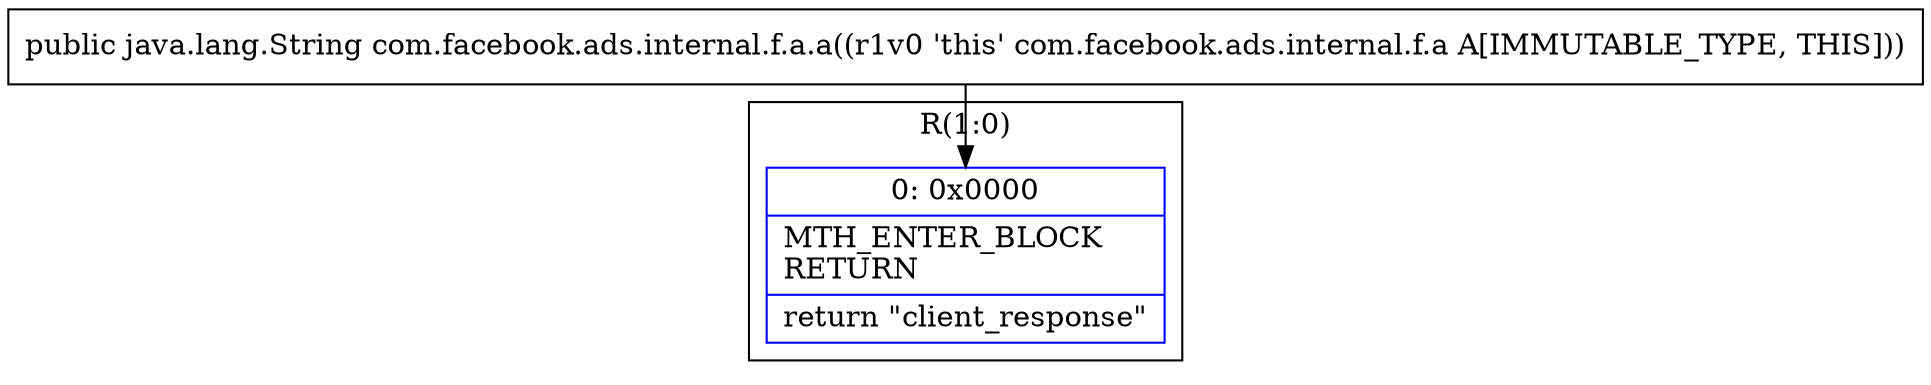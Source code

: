 digraph "CFG forcom.facebook.ads.internal.f.a.a()Ljava\/lang\/String;" {
subgraph cluster_Region_1640566979 {
label = "R(1:0)";
node [shape=record,color=blue];
Node_0 [shape=record,label="{0\:\ 0x0000|MTH_ENTER_BLOCK\lRETURN\l|return \"client_response\"\l}"];
}
MethodNode[shape=record,label="{public java.lang.String com.facebook.ads.internal.f.a.a((r1v0 'this' com.facebook.ads.internal.f.a A[IMMUTABLE_TYPE, THIS])) }"];
MethodNode -> Node_0;
}

